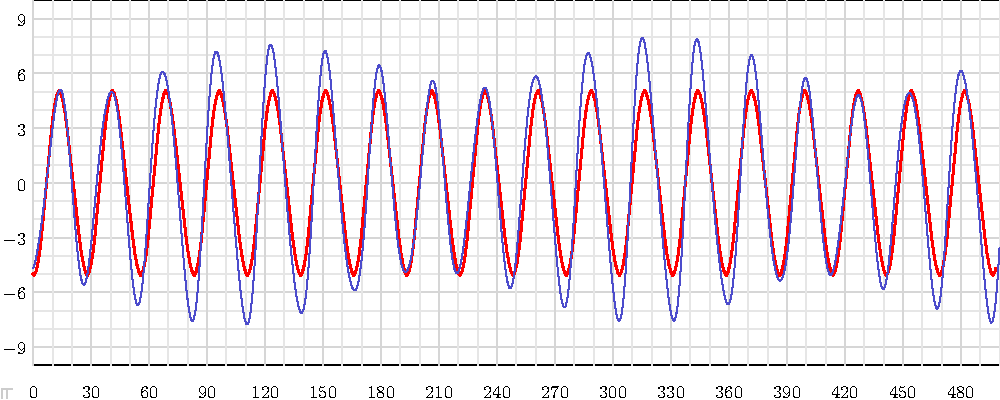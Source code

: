 settings.tex="pdflatex";
if(settings.render < 0) settings.render=4;
settings.toolbar=false;
viewportmargin=(2,2);

//real nn0 = 6210-12/24-2/24; //2017-01-01 -02:00 GMT or 06:00 ULAT
//real nm0 = 6210; //2017-01-01 beginning of day
real nn0 = 9132-12/24-2/24; //2017-01-01 -02:00 GMT or 06:00 ULAT
real nm0 = 9132; //2017-01-01 beginning of day

int Mzero=3;
int	epoch=1747;
int	ixx=46;
int	betastar=10;
int	beta=172;
real m0=2359237+2603/2828;
real m1=167025/5656;
real m2=11135/11312;
real s0=397/402;
real s1=65/804;
real s2=13/4824;
real a0=1523/1764;
real a1=253/3528;
real a2=1/28; //+1/105840;

import graph;

//fractional part
real frac_part(real a) {
	return a-floor(a);
}

//Moon phase, n = jd - 2451545
real moonphase(real n) {
	n += nn0;
	real Omega = 2.1429 - 0.0010394594*n;
	real mls = 4.8950630 + 0.017202791698*n; //mean longitude
	real mas = 6.2400600 + 0.0172019699*n; //mean anomaly
	real els = mls + 0.03341607*sin(mas) + 0.00034894*sin(mas*2) 
	- 0.0001134 - 0.0000203*sin(Omega); //ecliptic longitude
	real t = n/36525.0;
	real mlm = 0.606433 + 1336.855225*t; //mean longitude
	real l = pi*2*frac_part(0.374897 + 1325.552410*t); //mean anomaly
	real ls = pi*2*frac_part(0.993133 + 99.997361*t); //Sun's mean anomaly
	real D = pi*2*frac_part(0.827361 + 1236.853086*t); //diff
	real F = pi*2*frac_part(0.259086 + 1342.227825*t); //distance from ascending node
	real dL = 22640*sin(l) - 4586*sin(l-2*D) + 2370*sin(2*D) + 769*sin(2*l)
		- 668*sin(ls) - 412*sin(2*F) - 212*sin(2*l-2*D) - 206*sin(l+ls-2*D)
		+ 192*sin(l+2*D) - 165*sin(ls-2*D) - 125*sin(D) - 110*sin(l+ls)
		+148*sin(l-ls) - 55*sin(2*F-2*D);
	real elm = mlm + dL/1296000.0; //ecliptic longitude
	real p = frac_part(elm - els/(pi*2));
	return p;

}

real moonlight(real n) {
	return floor(1.5-moonphase(n));
// 	return (1-cos(moonphase(n)*pi*2))/2;
}

//Elliptic anomaly
real moon_ell(real n) {
	real t = n/36525;
	real man = (0.374897 + 1325.552410*t)*pi*2; //mean anomaly
	real l = man%(pi*2);
	real dL = 22639*sin(l) + 769*sin(2*l) + 36*sin(3*l);
//	return dL*29.530587981*12/648000; //hour
	return dL*180/648000; //degree
}

//Evection
real moon_evec(real n) {
	real t = n/36525;
	real man = (0.374897 + 1325.552410*t)*pi*2; //mean anomaly
	real l = man%(pi*2);
	real D = pi*2*frac_part(0.827361 + 1236.853086*t); //diff
	real dL = - 4586*sin(l-2*D) ;
//	return dL*29.530587981*12/648000; //hour
	return dL*180/648000; //degree
}

//Variation
real moon_var(real n) {
	real t = n/36525;
	real D = pi*2*frac_part(0.827361 + 1236.853086*t); //diff
	real dL = 2370*sin(2*D);
//	return dL*29.530587981*12/648000; //hour
	return dL/3600; //degree
}

//Moon anomaly small corrections, including annual equation, parallactic inequality, and reduction to ecliptic
real moon_small(real n) {
	real t = n/36525;
	real man = (0.374897 + 1325.552410*t)*pi*2; //mean anomaly
	real l = man%(pi*2);
	real ls = pi*2*frac_part(0.993133 + 99.997361*t); //Sun's mean anomaly
	real D = pi*2*frac_part(0.827361 + 1236.853086*t); //diff
	real F = pi*2*frac_part(0.259086 + 1342.227825*t); //distance from ascending node
	real dL = - 668*sin(ls) - 412*sin(2*F) - 212*sin(2*l-2*D) - 206*sin(l+ls-2*D)
		+ 192*sin(l+2*D) - 165*sin(ls-2*D) - 125*sin(D) - 110*sin(l+ls)
		+148*sin(l-ls) - 55*sin(2*F-2*D);
//	return dL*29.530587981*12/648000; //hour
	return dL*180/648000; //degree
//	return dL/60; //minute
}

//tmp
real moon_tmp(real n) {
	n += nn0; 
	return moon_ell(n)+moon_evec(n)+moon_var(n)+moon_small(n);
}


real mty(int y)
{
	real t=(y-2000)/100;
	return 365.2421896698 - 6.15359e-6*t - 7.29e-10*t*t + 2.64e-10*t*t*t;
}

int Mstar(int Y, int M) 
{
	return 12*(Y-epoch)+M-Mzero;
}

int true_month(int Y, int M, bool L) 
{
	int p=67*Mstar(Y,M)+betastar;
	int ix=(67*Mstar(Y,M)+betastar) % 65;
	if (ix<0) ix+=65;
	int pp=floor((p-ix)/65);
	if (L||(ix<ixx)) return pp; else return pp+1;
}

real anomoon(int n, real d)
{
	return a1*n+a2*d+a0;
}

real anomoon(real d)
{
	int n=floor(d/30);
	return anomoon(n,d-30*n);
}

real equmoon(int n, real d)
{
	real[] mt={0,5,10,15,19,22,24,25};
//	real[] mt={0,5,10,15,19,22,24,25,24,22,19,15,10,5,0,-5,-10,-15,-19,-22,-24,-25,-24,-22,-19,-15,-10,-5};
	real i=28*anomoon(n,d);
	i=i%28;
	if (i<0) i+=28;
	real s=1;
	if (i>=14) {i-=14; s=-1;}
	if (i>7) i=14-i;
	int a=floor(i);
	int b=ceil(i);
//	s = s/60;
//	s = s/60*24;
	if (a==b) return s*mt[a];
	else return s*((b-i)*mt[a]+(i-a)*mt[b])/(b-a);
}

real equmoon(real d)
{
	int n=floor(d/30);
	return equmoon(n,d-30*n);
}

real equsun(int n, real d)
{
	real[] st={0, 6, 10, 11};
	real mean_sun=n*s1+d*s2+s0;
	real anomaly_sun=mean_sun-.25;
	real i=12*anomaly_sun;
	i=i%12;
	if (i<0) i+=12;
	real s=1;
	if (i>=6) {i-=6; s=-1;}
	if (i>3) i=6-i;
	int a=floor(i);
	int b=ceil(i);
	if (a==b) return s*st[a];
	else return s*((b-i)*st[a]+(i-a)*st[b])/(b-a);
}

real true_date(int n, real d) 
{
	real mean_date=n*m1+d*m2+m0;
	real mean_sun=n*s1+d*s2+s0;
	real moon_equ=equmoon(n,d);
	real sun_equ=equsun(n,d);
	real t=mean_date+moon_equ/60-sun_equ/60;
	return t;
}

real true_date(real d)
{
	int n=floor(d/30);
	return true_date(n,d-30*n);
}


string gg(real d)
{
	int[] mm={31,28,31,30,31,30,31,31,30,31,30,31};
	int m=1, dd=floor(d);
	while (dd>mm[m-1]) { dd-=mm[m-1]; ++m; }
	return format("%d",m)+"/"+format("%d",dd);
}

path sig=(0,0)--(0,1)--(1,1)--(.5,1)--(.5,0);

size(500,200,IgnoreAspect);
defaultpen(fontsize(9pt));

int ymin=1747,ymax=2100;

//for (real x=0;x<500;x+=.1) {
//real c=(1-cos(moonphase(x)*pi*2))/2;
//draw((x,-1)--(x,0),rgb(c,c,c));
//}

//int n=true_month(2017,1,false);
//real d0=n*30-57;
int n=true_month(2025,1,false);
real d0=n*30-59;

real d=true_date(d0)-2451545-nm0;
real e=-equmoon(d0)/60*360/29.530587981;
real d1,e1;
for (real x=0;x<506;x+=.1) {
d1=true_date(d0+x)-2451545-nm0;
e1=-equmoon(d0+x)/60*360/29.530587981;
draw((d,e)--(d1,e1),red+1);
d=d1;e=e1;
}


//draw(graph(moonlight,0,500,1000),rgb(.9,.3,.3));
draw(graph(moon_tmp,0,500,1500),rgb(.3,.3,.8));
//draw(graph(equmoon,0,30),rgb(1,.3,.3));
//xlimits(ymin-5,ymax+5);
ylimits(-10,10);
xaxis(BottomTop,Ticks(Step=30, step=10,pTick=rgb(.84,.84,.84), ptick=lightgrey,extend=true));
yaxis(LeftRight,RightTicks(Step=3,step=1,pTick=rgb(.84,.84,.84), ptick=lightgrey,extend=true));
//yaxis(LeftRight,RightTicks(Step=0.1,step=.1,pTick=lightgrey, ptick=lightgrey,extend=true,ticklabel=gg));

//fill((x0-xh,y0+yh)--(23h+x0+xh,y0+yh)--(23h+x0+xh,y0-nn1*h-yh)--(x0-xh,y0-nn1*h-yh)--cycle,white);

//DefaultHead=HookHead;
DefaultHead=SimpleHead;

draw(shift(-16,-11.8)*scale(5,.5)*sig,rgb(.8,.8,.8));








